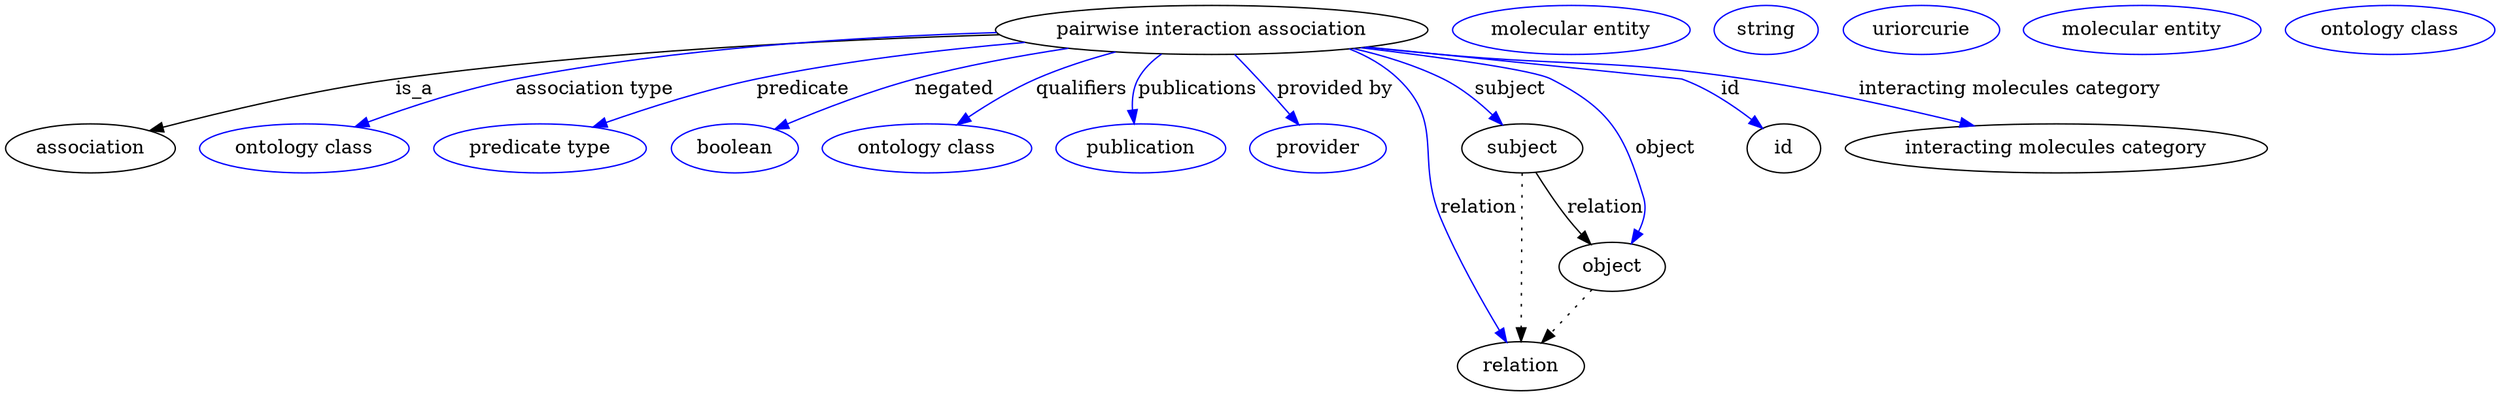 digraph {
	graph [bb="0,0,1494.8,283"];
	node [label="\N"];
	"pairwise interaction association"	 [height=0.5,
		label="pairwise interaction association",
		pos="732.05,265",
		width=3.3941];
	association	 [height=0.5,
		pos="50.046,178",
		width=1.3902];
	"pairwise interaction association" -> association	 [label=is_a,
		lp="257.05,221.5",
		pos="e,87.517,190.13 612.09,261.54 513.35,257.39 369.97,248.38 246.05,229 194.33,220.91 136.47,204.98 97.11,193.07"];
	"association type"	 [color=blue,
		height=0.5,
		label="ontology class",
		pos="180.05,178",
		width=1.7151];
	"pairwise interaction association" -> "association type"	 [color=blue,
		label="association type",
		lp="368.05,221.5",
		pos="e,214.54,193 618.72,258.21 517.89,251.58 378.24,240.79 324.05,229 289.62,221.51 252.15,208.06 224.06,196.86",
		style=solid];
	predicate	 [color=blue,
		height=0.5,
		label="predicate type",
		pos="320.05,178",
		width=1.679];
	"pairwise interaction association" -> predicate	 [color=blue,
		label=predicate,
		lp="489.05,221.5",
		pos="e,355.23,192.77 626.43,255.91 576.71,250.34 516.87,241.76 464.05,229 430.03,220.79 392.83,207.49 364.76,196.53",
		style=solid];
	negated	 [color=blue,
		height=0.5,
		label=boolean,
		pos="437.05,178",
		width=1.0652];
	"pairwise interaction association" -> negated	 [color=blue,
		label=negated,
		lp="579.55,221.5",
		pos="e,463.87,191.1 650.65,251.56 621.16,245.81 587.8,238.25 558.05,229 528.77,219.9 496.87,206.29 473.17,195.41",
		style=solid];
	qualifiers	 [color=blue,
		height=0.5,
		label="ontology class",
		pos="555.05,178",
		width=1.7151];
	"pairwise interaction association" -> qualifiers	 [color=blue,
		label=qualifiers,
		lp="656.05,221.5",
		pos="e,576.76,194.98 678.03,248.84 662.21,243.34 645.13,236.63 630.05,229 614.48,221.13 598.35,210.53 585.05,201.02",
		style=solid];
	publications	 [color=blue,
		height=0.5,
		label=publication,
		pos="685.05,178",
		width=1.3902];
	"pairwise interaction association" -> publications	 [color=blue,
		label=publications,
		lp="724.55,221.5",
		pos="e,684.07,196.4 705.98,247.24 700.16,242.04 694.66,235.88 691.05,229 687.45,222.16 685.61,214.11 684.73,206.45",
		style=solid];
	"provided by"	 [color=blue,
		height=0.5,
		label=provider,
		pos="793.05,178",
		width=1.1193];
	"pairwise interaction association" -> "provided by"	 [color=blue,
		label="provided by",
		lp="801.05,221.5",
		pos="e,781.16,195.54 745.36,246.75 749.46,241.08 753.96,234.8 758.05,229 763.77,220.88 769.92,211.96 775.46,203.89",
		style=solid];
	subject	 [height=0.5,
		pos="925.05,178",
		width=0.99297];
	"pairwise interaction association" -> subject	 [color=blue,
		label=subject,
		lp="913.55,221.5",
		pos="e,912.43,195.09 816.32,251.9 836.4,246.62 857.17,239.26 875.05,229 886.64,222.35 897.34,212.25 905.84,202.79",
		style=solid];
	id	 [height=0.5,
		pos="1087,178",
		width=0.75];
	"pairwise interaction association" -> id	 [color=blue,
		label=id,
		lp="1053.5,221.5",
		pos="e,1072.6,193.27 820.44,252.56 834.68,250.64 849.26,248.73 863.05,247 933.61,238.16 956.24,255.97 1022,229 1038,222.46 1053.3,210.81 \
1065.1,200.29",
		style=solid];
	relation	 [height=0.5,
		pos="918.05,18",
		width=1.0471];
	"pairwise interaction association" -> relation	 [color=blue,
		label=relation,
		lp="898.05,134.5",
		pos="e,911.31,35.903 803.65,250.35 816.25,245.22 828.4,238.32 838.05,229 838.92,228.16 886.35,102.26 907.76,45.364",
		style=solid];
	object	 [height=0.5,
		pos="978.05,91",
		width=0.9027];
	"pairwise interaction association" -> object	 [color=blue,
		label=object,
		lp="1007,178",
		pos="e,988.11,108.25 818.61,252.29 869.6,244.37 926.21,234.64 937.05,229 978.06,207.67 984.45,187.22 994.05,142 995.75,133.96 994.36,\
125.37 991.81,117.59",
		style=solid];
	"interacting molecules category"	 [height=0.5,
		pos="1252,178",
		width=3.3219];
	"pairwise interaction association" -> "interacting molecules category"	 [color=blue,
		label="interacting molecules category",
		lp="1211,221.5",
		pos="e,1200.9,194.41 819.7,252.38 834.17,250.46 849.02,248.59 863.05,247 951.72,236.92 975.19,244.68 1063,229 1106.3,221.27 1154.1,208.34 \
1190.8,197.43",
		style=solid];
	subject -> relation	 [pos="e,918.84,36.223 924.26,159.96 923.05,132.35 920.73,79.375 919.29,46.525",
		style=dotted];
	subject -> object	 [label=relation,
		lp="973.05,134.5",
		pos="e,965.12,107.88 933.71,160.2 938.74,150.24 945.38,137.72 952.05,127 954.29,123.39 956.77,119.67 959.29,116.04"];
	"pairwise interaction association_subject"	 [color=blue,
		height=0.5,
		label="molecular entity",
		pos="941.05,265",
		width=1.9137];
	"pairwise interaction association_id"	 [color=blue,
		height=0.5,
		label=string,
		pos="1058,265",
		width=0.84854];
	"pairwise interaction association_relation"	 [color=blue,
		height=0.5,
		label=uriorcurie,
		pos="1152,265",
		width=1.2638];
	object -> relation	 [pos="e,932.02,35.006 964.43,74.435 956.79,65.141 947.11,53.359 938.57,42.968",
		style=dotted];
	"pairwise interaction association_object"	 [color=blue,
		height=0.5,
		label="molecular entity",
		pos="1284,265",
		width=1.9137];
	"pairwise interaction association_interacting molecules category"	 [color=blue,
		height=0.5,
		label="ontology class",
		pos="1433,265",
		width=1.7151];
}
